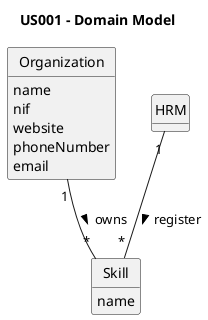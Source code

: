 @startuml
skinparam monochrome true
skinparam packageStyle rectangle
skinparam shadowing false
'left to right direction
skinparam classAttributeIconSize 0

hide circle
hide methods

title US001 - Domain Model

class Organization {
    name
    nif
    website
    phoneNumber
    email
}

class Skill{
    name

}

class HRM{

}

Organization "1" -- "*" Skill : "owns >"
HRM "1" -- "*" Skill : "register >"

@enduml
